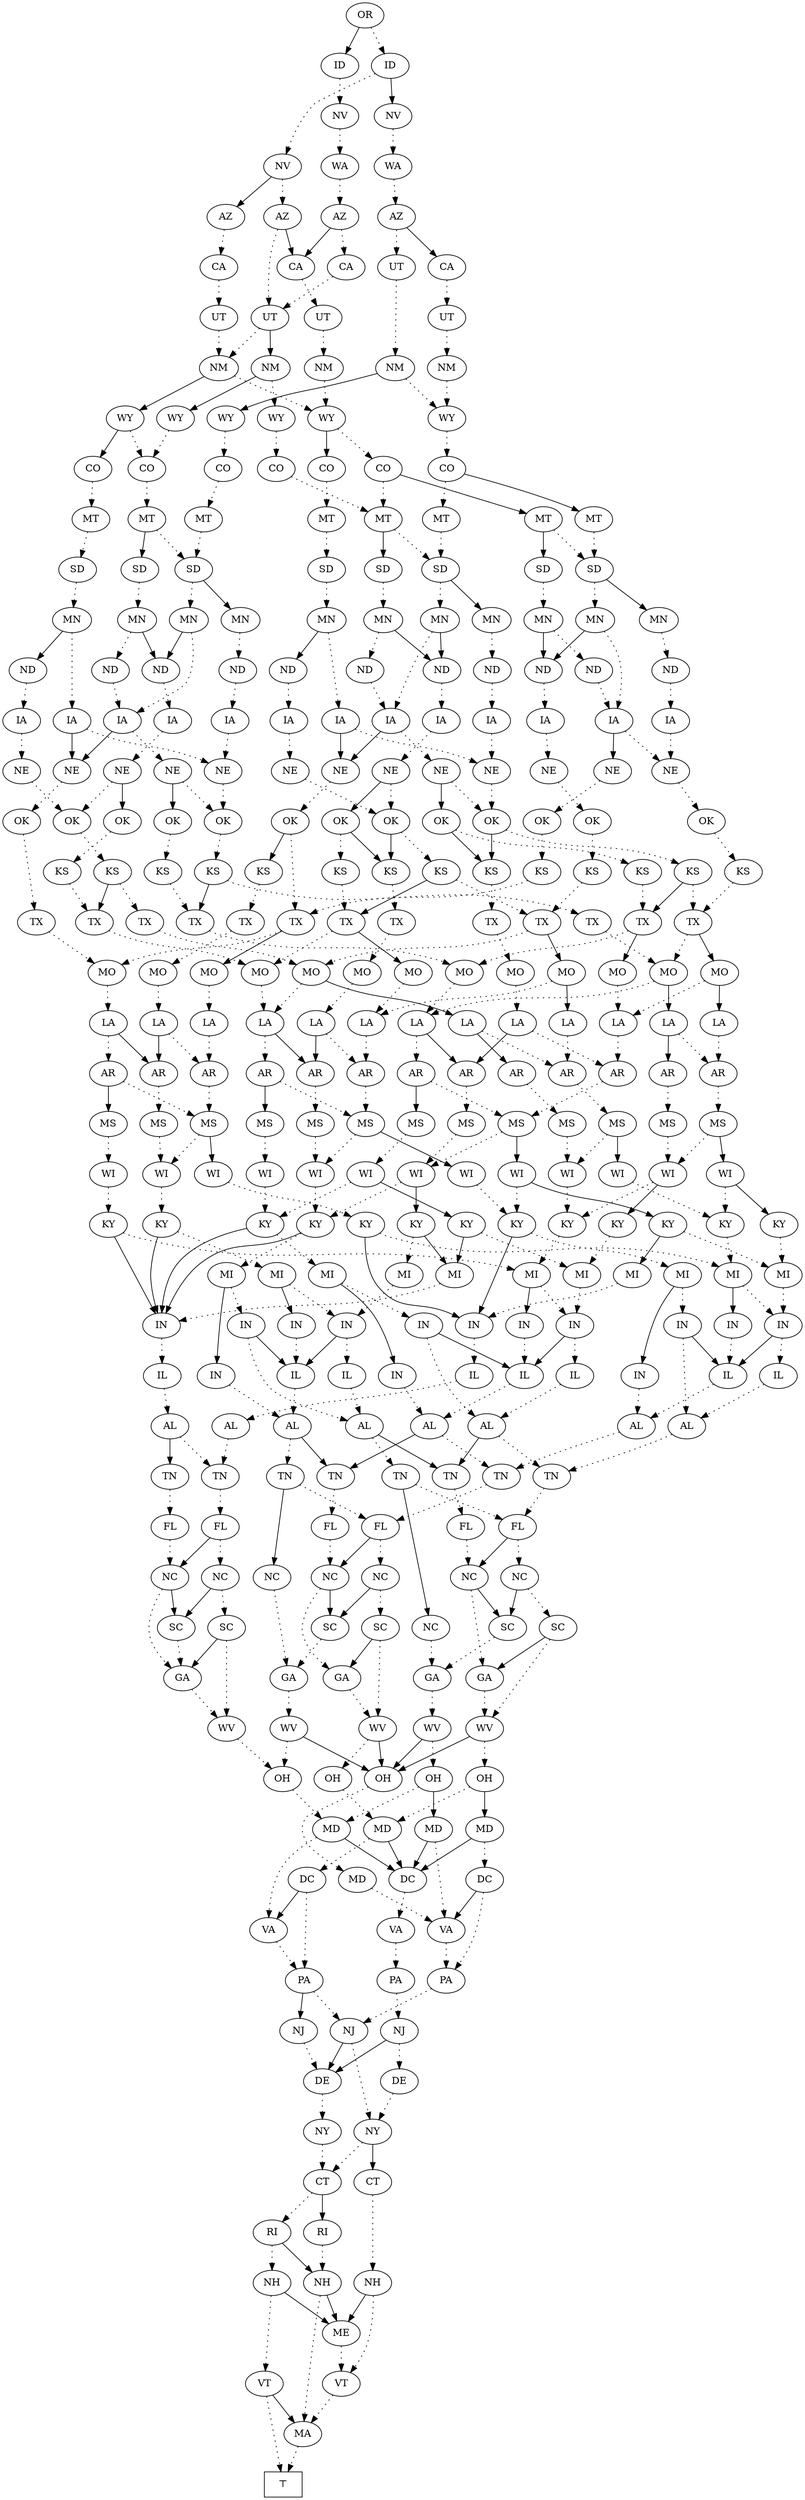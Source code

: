 digraph IndependentSet {
    n16328 [label="OR"];
    n16328 -> n16322 [style=dotted];
    n16328 -> n16327;
    n16327 [label="ID"];
    n16327 -> n16326 [style=dotted];
    n16326 [label="NV"];
    n16326 -> n16325 [style=dotted];
    n16325 [label="WA"];
    n16325 -> n16324 [style=dotted];
    n16324 [label="AZ"];
    n16324 -> n16323 [style=dotted];
    n16324 -> n16301;
    n16301 [label="CA"];
    n16301 -> n16300 [style=dotted];
    n16300 [label="UT"];
    n16300 -> n16299 [style=dotted];
    n16299 [label="NM"];
    n16299 -> n16252 [style=dotted];
    n16252 [label="WY"];
    n16252 -> n16243 [style=dotted];
    n16252 -> n16251;
    n16251 [label="CO"];
    n16251 -> n16250 [style=dotted];
    n16250 [label="MT"];
    n16250 -> n16249 [style=dotted];
    n16249 [label="SD"];
    n16249 -> n16248 [style=dotted];
    n16248 [label="MN"];
    n16248 -> n16244 [style=dotted];
    n16248 -> n16247;
    n16247 [label="ND"];
    n16247 -> n16246 [style=dotted];
    n16246 [label="IA"];
    n16246 -> n16245 [style=dotted];
    n16245 [label="NE"];
    n16245 -> n16206 [style=dotted];
    n16206 [label="OK"];
    n16206 -> n16201 [style=dotted];
    n16206 -> n16205;
    n16205 [label="KS"];
    n16205 -> n16204 [style=dotted];
    n16204 [label="TX"];
    n16204 -> n16203 [style=dotted];
    n16203 [label="MO"];
    n16203 -> n16202 [style=dotted];
    n16202 [label="LA"];
    n16202 -> n16193 [style=dotted];
    n16202 -> n16183;
    n16183 [label="AR"];
    n16183 -> n16182 [style=dotted];
    n16182 [label="MS"];
    n16182 -> n16176 [style=dotted];
    n16176 [label="WI"];
    n16176 -> n16074 [style=dotted];
    n16074 [label="KY"];
    n16074 -> n16060 [style=dotted];
    n16074 -> n16073;
    n16073 [label="IN"];
    n16073 -> n16072 [style=dotted];
    n16072 [label="IL"];
    n16072 -> n16071 [style=dotted];
    n16071 [label="AL"];
    n16071 -> n16068 [style=dotted];
    n16071 -> n16070;
    n16070 [label="TN"];
    n16070 -> n16069 [style=dotted];
    n16069 [label="FL"];
    n16069 -> n16066 [style=dotted];
    n16066 [label="NC"];
    n16066 -> n16062 [style=dotted];
    n16066 -> n16064;
    n16064 [label="SC"];
    n16064 -> n16062 [style=dotted];
    n16062 [label="GA"];
    n16062 -> n16061 [style=dotted];
    n16061 [label="WV"];
    n16061 -> n16045 [style=dotted];
    n16045 [label="OH"];
    n16045 -> n16027 [style=dotted];
    n16027 [label="MD"];
    n16027 -> n16009 [style=dotted];
    n16027 -> n16015;
    n16015 [label="DC"];
    n16015 -> n16014 [style=dotted];
    n16014 [label="VA"];
    n16014 -> n16013 [style=dotted];
    n16013 [label="PA"];
    n16013 -> n16012 [style=dotted];
    n16012 [label="NJ"];
    n16012 -> n16011 [style=dotted];
    n16012 -> n16005;
    n16005 [label="DE"];
    n16005 -> n16004 [style=dotted];
    n16004 [label="NY"];
    n16004 -> n16000 [style=dotted];
    n16000 [label="CT"];
    n16000 -> n15998 [style=dotted];
    n16000 -> n15999;
    n15999 [label="RI"];
    n15999 -> n15997 [style=dotted];
    n15997 [label="NH"];
    n15997 -> n15992 [style=dotted];
    n15997 -> n15995;
    n15995 [label="ME"];
    n15995 -> n15994 [style=dotted];
    n15994 [label="VT"];
    n15994 -> n15992 [style=dotted];
    n15992 [label="MA"];
    n15992 -> n1 [style=dotted];
    n15998 [label="RI"];
    n15998 -> n15996 [style=dotted];
    n15998 -> n15997;
    n15996 [label="NH"];
    n15996 -> n15993 [style=dotted];
    n15996 -> n15995;
    n15993 [label="VT"];
    n15993 -> n1 [style=dotted];
    n15993 -> n15992;
    n16011 [label="DE"];
    n16011 -> n16003 [style=dotted];
    n16003 [label="NY"];
    n16003 -> n16000 [style=dotted];
    n16003 -> n16002;
    n16002 [label="CT"];
    n16002 -> n16001 [style=dotted];
    n16001 [label="NH"];
    n16001 -> n15994 [style=dotted];
    n16001 -> n15995;
    n16009 [label="VA"];
    n16009 -> n16008 [style=dotted];
    n16008 [label="PA"];
    n16008 -> n16006 [style=dotted];
    n16008 -> n16007;
    n16007 [label="NJ"];
    n16007 -> n16005 [style=dotted];
    n16006 [label="NJ"];
    n16006 -> n16003 [style=dotted];
    n16006 -> n16005;
    n16068 [label="TN"];
    n16068 -> n16067 [style=dotted];
    n16067 [label="FL"];
    n16067 -> n16065 [style=dotted];
    n16067 -> n16066;
    n16065 [label="NC"];
    n16065 -> n16063 [style=dotted];
    n16065 -> n16064;
    n16063 [label="SC"];
    n16063 -> n16061 [style=dotted];
    n16063 -> n16062;
    n16060 [label="MI"];
    n16060 -> n16058 [style=dotted];
    n16060 -> n16059;
    n16059 [label="IN"];
    n16059 -> n16056 [style=dotted];
    n16056 [label="AL"];
    n16056 -> n16053 [style=dotted];
    n16056 -> n16055;
    n16055 [label="TN"];
    n16055 -> n16054 [style=dotted];
    n16054 [label="FL"];
    n16054 -> n16050 [style=dotted];
    n16050 [label="NC"];
    n16050 -> n16043 [style=dotted];
    n16050 -> n16048;
    n16048 [label="SC"];
    n16048 -> n16047 [style=dotted];
    n16047 [label="GA"];
    n16047 -> n16046 [style=dotted];
    n16046 [label="WV"];
    n16046 -> n16045 [style=dotted];
    n16046 -> n16023;
    n16023 [label="OH"];
    n16023 -> n16022 [style=dotted];
    n16022 [label="MD"];
    n16022 -> n16018 [style=dotted];
    n16018 [label="VA"];
    n16018 -> n16017 [style=dotted];
    n16017 [label="PA"];
    n16017 -> n16006 [style=dotted];
    n16043 [label="GA"];
    n16043 -> n16042 [style=dotted];
    n16042 [label="WV"];
    n16042 -> n16041 [style=dotted];
    n16042 -> n16023;
    n16041 [label="OH"];
    n16041 -> n16016 [style=dotted];
    n16016 [label="MD"];
    n16016 -> n16010 [style=dotted];
    n16016 -> n16015;
    n16010 [label="DC"];
    n16010 -> n16008 [style=dotted];
    n16010 -> n16009;
    n16053 [label="TN"];
    n16053 -> n16051 [style=dotted];
    n16053 -> n16052;
    n16052 [label="NC"];
    n16052 -> n16047 [style=dotted];
    n16051 [label="FL"];
    n16051 -> n16049 [style=dotted];
    n16051 -> n16050;
    n16049 [label="NC"];
    n16049 -> n16044 [style=dotted];
    n16049 -> n16048;
    n16044 [label="SC"];
    n16044 -> n16042 [style=dotted];
    n16044 -> n16043;
    n16058 [label="IN"];
    n16058 -> n16040 [style=dotted];
    n16058 -> n16057;
    n16057 [label="IL"];
    n16057 -> n16056 [style=dotted];
    n16040 [label="AL"];
    n16040 -> n16037 [style=dotted];
    n16040 -> n16039;
    n16039 [label="TN"];
    n16039 -> n16038 [style=dotted];
    n16038 [label="FL"];
    n16038 -> n16034 [style=dotted];
    n16034 [label="NC"];
    n16034 -> n16025 [style=dotted];
    n16034 -> n16032;
    n16032 [label="SC"];
    n16032 -> n16031 [style=dotted];
    n16031 [label="GA"];
    n16031 -> n16030 [style=dotted];
    n16030 [label="WV"];
    n16030 -> n16029 [style=dotted];
    n16030 -> n16023;
    n16029 [label="OH"];
    n16029 -> n16027 [style=dotted];
    n16029 -> n16028;
    n16028 [label="MD"];
    n16028 -> n16018 [style=dotted];
    n16028 -> n16015;
    n16025 [label="GA"];
    n16025 -> n16024 [style=dotted];
    n16024 [label="WV"];
    n16024 -> n16021 [style=dotted];
    n16024 -> n16023;
    n16021 [label="OH"];
    n16021 -> n16016 [style=dotted];
    n16021 -> n16020;
    n16020 [label="MD"];
    n16020 -> n16019 [style=dotted];
    n16020 -> n16015;
    n16019 [label="DC"];
    n16019 -> n16017 [style=dotted];
    n16019 -> n16018;
    n16037 [label="TN"];
    n16037 -> n16035 [style=dotted];
    n16037 -> n16036;
    n16036 [label="NC"];
    n16036 -> n16031 [style=dotted];
    n16035 [label="FL"];
    n16035 -> n16033 [style=dotted];
    n16035 -> n16034;
    n16033 [label="NC"];
    n16033 -> n16026 [style=dotted];
    n16033 -> n16032;
    n16026 [label="SC"];
    n16026 -> n16024 [style=dotted];
    n16026 -> n16025;
    n16193 [label="AR"];
    n16193 -> n16178 [style=dotted];
    n16178 [label="MS"];
    n16178 -> n16176 [style=dotted];
    n16178 -> n16177;
    n16177 [label="WI"];
    n16177 -> n16092 [style=dotted];
    n16092 [label="KY"];
    n16092 -> n16088 [style=dotted];
    n16092 -> n16091;
    n16091 [label="IN"];
    n16091 -> n16090 [style=dotted];
    n16090 [label="IL"];
    n16090 -> n16089 [style=dotted];
    n16089 [label="AL"];
    n16089 -> n16068 [style=dotted];
    n16088 [label="MI"];
    n16088 -> n16086 [style=dotted];
    n16088 -> n16087;
    n16087 [label="IN"];
    n16087 -> n16084 [style=dotted];
    n16084 [label="AL"];
    n16084 -> n16083 [style=dotted];
    n16083 [label="TN"];
    n16083 -> n16051 [style=dotted];
    n16086 [label="IN"];
    n16086 -> n16082 [style=dotted];
    n16086 -> n16085;
    n16085 [label="IL"];
    n16085 -> n16084 [style=dotted];
    n16082 [label="AL"];
    n16082 -> n16081 [style=dotted];
    n16081 [label="TN"];
    n16081 -> n16035 [style=dotted];
    n16201 [label="KS"];
    n16201 -> n16197 [style=dotted];
    n16201 -> n16200;
    n16200 [label="TX"];
    n16200 -> n16198 [style=dotted];
    n16200 -> n16199;
    n16199 [label="MO"];
    n16199 -> n16194 [style=dotted];
    n16194 [label="LA"];
    n16194 -> n16193 [style=dotted];
    n16198 [label="MO"];
    n16198 -> n16184 [style=dotted];
    n16184 [label="LA"];
    n16184 -> n16181 [style=dotted];
    n16184 -> n16183;
    n16181 [label="AR"];
    n16181 -> n16178 [style=dotted];
    n16181 -> n16180;
    n16180 [label="MS"];
    n16180 -> n16179 [style=dotted];
    n16179 [label="WI"];
    n16179 -> n16106 [style=dotted];
    n16106 [label="KY"];
    n16106 -> n16105 [style=dotted];
    n16106 -> n16073;
    n16105 [label="MI"];
    n16105 -> n16103 [style=dotted];
    n16105 -> n16104;
    n16104 [label="IN"];
    n16104 -> n16101 [style=dotted];
    n16101 [label="AL"];
    n16101 -> n16083 [style=dotted];
    n16101 -> n16055;
    n16103 [label="IN"];
    n16103 -> n16100 [style=dotted];
    n16103 -> n16102;
    n16102 [label="IL"];
    n16102 -> n16101 [style=dotted];
    n16100 [label="AL"];
    n16100 -> n16081 [style=dotted];
    n16100 -> n16039;
    n16197 [label="TX"];
    n16197 -> n16192 [style=dotted];
    n16197 -> n16196;
    n16196 [label="MO"];
    n16196 -> n16194 [style=dotted];
    n16196 -> n16195;
    n16195 [label="LA"];
    n16195 -> n16188 [style=dotted];
    n16188 [label="AR"];
    n16188 -> n16187 [style=dotted];
    n16187 [label="MS"];
    n16187 -> n16185 [style=dotted];
    n16187 -> n16186;
    n16186 [label="WI"];
    n16186 -> n16124 [style=dotted];
    n16124 [label="KY"];
    n16124 -> n16123 [style=dotted];
    n16123 [label="MI"];
    n16123 -> n16094 [style=dotted];
    n16123 -> n16122;
    n16122 [label="IN"];
    n16122 -> n16085 [style=dotted];
    n16094 [label="IN"];
    n16094 -> n16093 [style=dotted];
    n16094 -> n16085;
    n16093 [label="IL"];
    n16093 -> n16082 [style=dotted];
    n16185 [label="WI"];
    n16185 -> n16119 [style=dotted];
    n16119 [label="KY"];
    n16119 -> n16118 [style=dotted];
    n16118 [label="MI"];
    n16118 -> n16108 [style=dotted];
    n16118 -> n16117;
    n16117 [label="IN"];
    n16117 -> n16102 [style=dotted];
    n16108 [label="IN"];
    n16108 -> n16107 [style=dotted];
    n16108 -> n16102;
    n16107 [label="IL"];
    n16107 -> n16100 [style=dotted];
    n16192 [label="MO"];
    n16192 -> n16184 [style=dotted];
    n16192 -> n16191;
    n16191 [label="LA"];
    n16191 -> n16188 [style=dotted];
    n16191 -> n16190;
    n16190 [label="AR"];
    n16190 -> n16189 [style=dotted];
    n16189 [label="MS"];
    n16189 -> n16185 [style=dotted];
    n16244 [label="IA"];
    n16244 -> n16213 [style=dotted];
    n16244 -> n16174;
    n16174 [label="NE"];
    n16174 -> n16173 [style=dotted];
    n16173 [label="OK"];
    n16173 -> n16168 [style=dotted];
    n16173 -> n16172;
    n16172 [label="KS"];
    n16172 -> n16171 [style=dotted];
    n16171 [label="TX"];
    n16171 -> n16170 [style=dotted];
    n16170 [label="MO"];
    n16170 -> n16169 [style=dotted];
    n16169 [label="LA"];
    n16169 -> n16165 [style=dotted];
    n16169 -> n16162;
    n16162 [label="AR"];
    n16162 -> n16161 [style=dotted];
    n16161 [label="MS"];
    n16161 -> n16153 [style=dotted];
    n16153 [label="WI"];
    n16153 -> n16152 [style=dotted];
    n16152 [label="KY"];
    n16152 -> n16151 [style=dotted];
    n16152 -> n16073;
    n16151 [label="MI"];
    n16151 -> n16076 [style=dotted];
    n16151 -> n16150;
    n16150 [label="IN"];
    n16150 -> n16057 [style=dotted];
    n16076 [label="IN"];
    n16076 -> n16075 [style=dotted];
    n16076 -> n16057;
    n16075 [label="IL"];
    n16075 -> n16040 [style=dotted];
    n16165 [label="AR"];
    n16165 -> n16156 [style=dotted];
    n16156 [label="MS"];
    n16156 -> n16153 [style=dotted];
    n16156 -> n16155;
    n16155 [label="WI"];
    n16155 -> n16154 [style=dotted];
    n16154 [label="KY"];
    n16154 -> n16123 [style=dotted];
    n16154 -> n16091;
    n16168 [label="TX"];
    n16168 -> n16164 [style=dotted];
    n16168 -> n16167;
    n16167 [label="MO"];
    n16167 -> n16166 [style=dotted];
    n16166 [label="LA"];
    n16166 -> n16165 [style=dotted];
    n16164 [label="MO"];
    n16164 -> n16163 [style=dotted];
    n16163 [label="LA"];
    n16163 -> n16160 [style=dotted];
    n16163 -> n16162;
    n16160 [label="AR"];
    n16160 -> n16156 [style=dotted];
    n16160 -> n16159;
    n16159 [label="MS"];
    n16159 -> n16158 [style=dotted];
    n16158 [label="WI"];
    n16158 -> n16157 [style=dotted];
    n16157 [label="KY"];
    n16157 -> n16118 [style=dotted];
    n16157 -> n16073;
    n16213 [label="NE"];
    n16213 -> n16146 [style=dotted];
    n16146 [label="OK"];
    n16146 -> n16141 [style=dotted];
    n16146 -> n16145;
    n16145 [label="KS"];
    n16145 -> n16144 [style=dotted];
    n16144 [label="TX"];
    n16144 -> n16143 [style=dotted];
    n16143 [label="MO"];
    n16143 -> n16142 [style=dotted];
    n16142 [label="LA"];
    n16142 -> n16133 [style=dotted];
    n16142 -> n16115;
    n16115 [label="AR"];
    n16115 -> n16114 [style=dotted];
    n16114 [label="MS"];
    n16114 -> n16080 [style=dotted];
    n16080 [label="WI"];
    n16080 -> n16074 [style=dotted];
    n16080 -> n16079;
    n16079 [label="KY"];
    n16079 -> n16077 [style=dotted];
    n16079 -> n16078;
    n16078 [label="MI"];
    n16078 -> n16073 [style=dotted];
    n16077 [label="MI"];
    n16077 -> n16076 [style=dotted];
    n16133 [label="AR"];
    n16133 -> n16099 [style=dotted];
    n16099 [label="MS"];
    n16099 -> n16080 [style=dotted];
    n16099 -> n16098;
    n16098 [label="WI"];
    n16098 -> n16092 [style=dotted];
    n16098 -> n16097;
    n16097 [label="KY"];
    n16097 -> n16095 [style=dotted];
    n16097 -> n16096;
    n16096 [label="MI"];
    n16096 -> n16091 [style=dotted];
    n16095 [label="MI"];
    n16095 -> n16094 [style=dotted];
    n16141 [label="KS"];
    n16141 -> n16137 [style=dotted];
    n16141 -> n16140;
    n16140 [label="TX"];
    n16140 -> n16138 [style=dotted];
    n16140 -> n16139;
    n16139 [label="MO"];
    n16139 -> n16134 [style=dotted];
    n16134 [label="LA"];
    n16134 -> n16133 [style=dotted];
    n16138 [label="MO"];
    n16138 -> n16116 [style=dotted];
    n16116 [label="LA"];
    n16116 -> n16113 [style=dotted];
    n16116 -> n16115;
    n16113 [label="AR"];
    n16113 -> n16099 [style=dotted];
    n16113 -> n16112;
    n16112 [label="MS"];
    n16112 -> n16111 [style=dotted];
    n16111 [label="WI"];
    n16111 -> n16106 [style=dotted];
    n16111 -> n16110;
    n16110 [label="KY"];
    n16110 -> n16109 [style=dotted];
    n16110 -> n16078;
    n16109 [label="MI"];
    n16109 -> n16108 [style=dotted];
    n16137 [label="TX"];
    n16137 -> n16132 [style=dotted];
    n16137 -> n16136;
    n16136 [label="MO"];
    n16136 -> n16134 [style=dotted];
    n16136 -> n16135;
    n16135 [label="LA"];
    n16135 -> n16128 [style=dotted];
    n16128 [label="AR"];
    n16128 -> n16127 [style=dotted];
    n16127 [label="MS"];
    n16127 -> n16121 [style=dotted];
    n16127 -> n16126;
    n16126 [label="WI"];
    n16126 -> n16124 [style=dotted];
    n16126 -> n16125;
    n16125 [label="KY"];
    n16125 -> n16095 [style=dotted];
    n16121 [label="WI"];
    n16121 -> n16119 [style=dotted];
    n16121 -> n16120;
    n16120 [label="KY"];
    n16120 -> n16109 [style=dotted];
    n16132 [label="MO"];
    n16132 -> n16116 [style=dotted];
    n16132 -> n16131;
    n16131 [label="LA"];
    n16131 -> n16128 [style=dotted];
    n16131 -> n16130;
    n16130 [label="AR"];
    n16130 -> n16129 [style=dotted];
    n16129 [label="MS"];
    n16129 -> n16121 [style=dotted];
    n16243 [label="CO"];
    n16243 -> n16221 [style=dotted];
    n16243 -> n16242;
    n16242 [label="MT"];
    n16242 -> n16238 [style=dotted];
    n16242 -> n16241;
    n16241 [label="SD"];
    n16241 -> n16240 [style=dotted];
    n16240 [label="MN"];
    n16240 -> n16239 [style=dotted];
    n16240 -> n16233;
    n16233 [label="ND"];
    n16233 -> n16232 [style=dotted];
    n16232 [label="IA"];
    n16232 -> n16231 [style=dotted];
    n16231 [label="NE"];
    n16231 -> n16230 [style=dotted];
    n16230 [label="OK"];
    n16230 -> n16229 [style=dotted];
    n16229 [label="KS"];
    n16229 -> n16197 [style=dotted];
    n16239 [label="ND"];
    n16239 -> n16228 [style=dotted];
    n16228 [label="IA"];
    n16228 -> n16224 [style=dotted];
    n16228 -> n16227;
    n16227 [label="NE"];
    n16227 -> n16226 [style=dotted];
    n16226 [label="OK"];
    n16226 -> n16225 [style=dotted];
    n16225 [label="KS"];
    n16225 -> n16168 [style=dotted];
    n16224 [label="NE"];
    n16224 -> n16223 [style=dotted];
    n16223 [label="OK"];
    n16223 -> n16222 [style=dotted];
    n16222 [label="KS"];
    n16222 -> n16137 [style=dotted];
    n16238 [label="SD"];
    n16238 -> n16234 [style=dotted];
    n16238 -> n16237;
    n16237 [label="MN"];
    n16237 -> n16236 [style=dotted];
    n16236 [label="ND"];
    n16236 -> n16235 [style=dotted];
    n16235 [label="IA"];
    n16235 -> n16224 [style=dotted];
    n16234 [label="MN"];
    n16234 -> n16228 [style=dotted];
    n16234 -> n16233;
    n16221 [label="MT"];
    n16221 -> n16217 [style=dotted];
    n16221 -> n16220;
    n16220 [label="SD"];
    n16220 -> n16219 [style=dotted];
    n16219 [label="MN"];
    n16219 -> n16218 [style=dotted];
    n16219 -> n16211;
    n16211 [label="ND"];
    n16211 -> n16210 [style=dotted];
    n16210 [label="IA"];
    n16210 -> n16209 [style=dotted];
    n16209 [label="NE"];
    n16209 -> n16206 [style=dotted];
    n16209 -> n16208;
    n16208 [label="OK"];
    n16208 -> n16207 [style=dotted];
    n16208 -> n16205;
    n16207 [label="KS"];
    n16207 -> n16200 [style=dotted];
    n16218 [label="ND"];
    n16218 -> n16175 [style=dotted];
    n16175 [label="IA"];
    n16175 -> n16149 [style=dotted];
    n16175 -> n16174;
    n16149 [label="NE"];
    n16149 -> n16146 [style=dotted];
    n16149 -> n16148;
    n16148 [label="OK"];
    n16148 -> n16147 [style=dotted];
    n16148 -> n16145;
    n16147 [label="KS"];
    n16147 -> n16140 [style=dotted];
    n16217 [label="SD"];
    n16217 -> n16212 [style=dotted];
    n16217 -> n16216;
    n16216 [label="MN"];
    n16216 -> n16215 [style=dotted];
    n16215 [label="ND"];
    n16215 -> n16214 [style=dotted];
    n16214 [label="IA"];
    n16214 -> n16213 [style=dotted];
    n16212 [label="MN"];
    n16212 -> n16175 [style=dotted];
    n16212 -> n16211;
    n16323 [label="CA"];
    n16323 -> n16298 [style=dotted];
    n16298 [label="UT"];
    n16298 -> n16293 [style=dotted];
    n16298 -> n16297;
    n16297 [label="NM"];
    n16297 -> n16295 [style=dotted];
    n16297 -> n16296;
    n16296 [label="WY"];
    n16296 -> n16283 [style=dotted];
    n16283 [label="CO"];
    n16283 -> n16282 [style=dotted];
    n16282 [label="MT"];
    n16282 -> n16278 [style=dotted];
    n16282 -> n16281;
    n16281 [label="SD"];
    n16281 -> n16280 [style=dotted];
    n16280 [label="MN"];
    n16280 -> n16279 [style=dotted];
    n16280 -> n16272;
    n16272 [label="ND"];
    n16272 -> n16271 [style=dotted];
    n16271 [label="IA"];
    n16271 -> n16270 [style=dotted];
    n16270 [label="NE"];
    n16270 -> n16267 [style=dotted];
    n16270 -> n16269;
    n16269 [label="OK"];
    n16269 -> n16268 [style=dotted];
    n16268 [label="KS"];
    n16268 -> n16265 [style=dotted];
    n16265 [label="TX"];
    n16265 -> n16198 [style=dotted];
    n16267 [label="OK"];
    n16267 -> n16266 [style=dotted];
    n16266 [label="KS"];
    n16266 -> n16264 [style=dotted];
    n16266 -> n16265;
    n16264 [label="TX"];
    n16264 -> n16192 [style=dotted];
    n16279 [label="ND"];
    n16279 -> n16263 [style=dotted];
    n16263 [label="IA"];
    n16263 -> n16259 [style=dotted];
    n16263 -> n16262;
    n16262 [label="NE"];
    n16262 -> n16261 [style=dotted];
    n16261 [label="OK"];
    n16261 -> n16260 [style=dotted];
    n16260 [label="TX"];
    n16260 -> n16164 [style=dotted];
    n16259 [label="NE"];
    n16259 -> n16256 [style=dotted];
    n16259 -> n16258;
    n16258 [label="OK"];
    n16258 -> n16257 [style=dotted];
    n16257 [label="KS"];
    n16257 -> n16254 [style=dotted];
    n16254 [label="TX"];
    n16254 -> n16138 [style=dotted];
    n16256 [label="OK"];
    n16256 -> n16255 [style=dotted];
    n16255 [label="KS"];
    n16255 -> n16253 [style=dotted];
    n16255 -> n16254;
    n16253 [label="TX"];
    n16253 -> n16132 [style=dotted];
    n16278 [label="SD"];
    n16278 -> n16273 [style=dotted];
    n16278 -> n16277;
    n16277 [label="MN"];
    n16277 -> n16276 [style=dotted];
    n16276 [label="ND"];
    n16276 -> n16275 [style=dotted];
    n16275 [label="IA"];
    n16275 -> n16274 [style=dotted];
    n16274 [label="NE"];
    n16274 -> n16256 [style=dotted];
    n16273 [label="MN"];
    n16273 -> n16263 [style=dotted];
    n16273 -> n16272;
    n16295 [label="WY"];
    n16295 -> n16294 [style=dotted];
    n16294 [label="CO"];
    n16294 -> n16221 [style=dotted];
    n16293 [label="NM"];
    n16293 -> n16252 [style=dotted];
    n16293 -> n16292;
    n16292 [label="WY"];
    n16292 -> n16283 [style=dotted];
    n16292 -> n16291;
    n16291 [label="CO"];
    n16291 -> n16290 [style=dotted];
    n16290 [label="MT"];
    n16290 -> n16289 [style=dotted];
    n16289 [label="SD"];
    n16289 -> n16288 [style=dotted];
    n16288 [label="MN"];
    n16288 -> n16284 [style=dotted];
    n16288 -> n16287;
    n16287 [label="ND"];
    n16287 -> n16286 [style=dotted];
    n16286 [label="IA"];
    n16286 -> n16285 [style=dotted];
    n16285 [label="NE"];
    n16285 -> n16267 [style=dotted];
    n16284 [label="IA"];
    n16284 -> n16274 [style=dotted];
    n16284 -> n16262;
    n16322 [label="ID"];
    n16322 -> n16306 [style=dotted];
    n16322 -> n16321;
    n16321 [label="NV"];
    n16321 -> n16320 [style=dotted];
    n16320 [label="WA"];
    n16320 -> n16319 [style=dotted];
    n16319 [label="AZ"];
    n16319 -> n16315 [style=dotted];
    n16319 -> n16318;
    n16318 [label="CA"];
    n16318 -> n16317 [style=dotted];
    n16317 [label="UT"];
    n16317 -> n16316 [style=dotted];
    n16316 [label="NM"];
    n16316 -> n16310 [style=dotted];
    n16310 [label="WY"];
    n16310 -> n16309 [style=dotted];
    n16309 [label="CO"];
    n16309 -> n16307 [style=dotted];
    n16309 -> n16308;
    n16308 [label="MT"];
    n16308 -> n16238 [style=dotted];
    n16307 [label="MT"];
    n16307 -> n16217 [style=dotted];
    n16315 [label="UT"];
    n16315 -> n16314 [style=dotted];
    n16314 [label="NM"];
    n16314 -> n16310 [style=dotted];
    n16314 -> n16313;
    n16313 [label="WY"];
    n16313 -> n16312 [style=dotted];
    n16312 [label="CO"];
    n16312 -> n16311 [style=dotted];
    n16311 [label="MT"];
    n16311 -> n16278 [style=dotted];
    n16306 [label="NV"];
    n16306 -> n16302 [style=dotted];
    n16306 -> n16305;
    n16305 [label="AZ"];
    n16305 -> n16304 [style=dotted];
    n16304 [label="CA"];
    n16304 -> n16303 [style=dotted];
    n16303 [label="UT"];
    n16303 -> n16293 [style=dotted];
    n16302 [label="AZ"];
    n16302 -> n16298 [style=dotted];
    n16302 -> n16301;
    n1 [label="⊤", shape = box];
}
